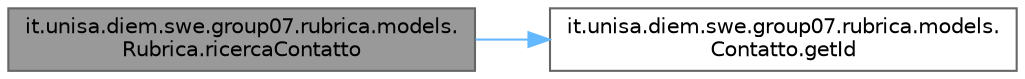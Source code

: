 digraph "it.unisa.diem.swe.group07.rubrica.models.Rubrica.ricercaContatto"
{
 // LATEX_PDF_SIZE
  bgcolor="transparent";
  edge [fontname=Helvetica,fontsize=10,labelfontname=Helvetica,labelfontsize=10];
  node [fontname=Helvetica,fontsize=10,shape=box,height=0.2,width=0.4];
  rankdir="LR";
  Node1 [id="Node000001",label="it.unisa.diem.swe.group07.rubrica.models.\lRubrica.ricercaContatto",height=0.2,width=0.4,color="gray40", fillcolor="grey60", style="filled", fontcolor="black",tooltip="metodo ricerca di un contatto in rubrica"];
  Node1 -> Node2 [id="edge1_Node000001_Node000002",color="steelblue1",style="solid",tooltip=" "];
  Node2 [id="Node000002",label="it.unisa.diem.swe.group07.rubrica.models.\lContatto.getId",height=0.2,width=0.4,color="grey40", fillcolor="white", style="filled",URL="$classit_1_1unisa_1_1diem_1_1swe_1_1group07_1_1rubrica_1_1models_1_1_contatto.html#a53ef90855656ba9330f072c5d916522d",tooltip="metodo getter per l'attributo \"id\"."];
}
